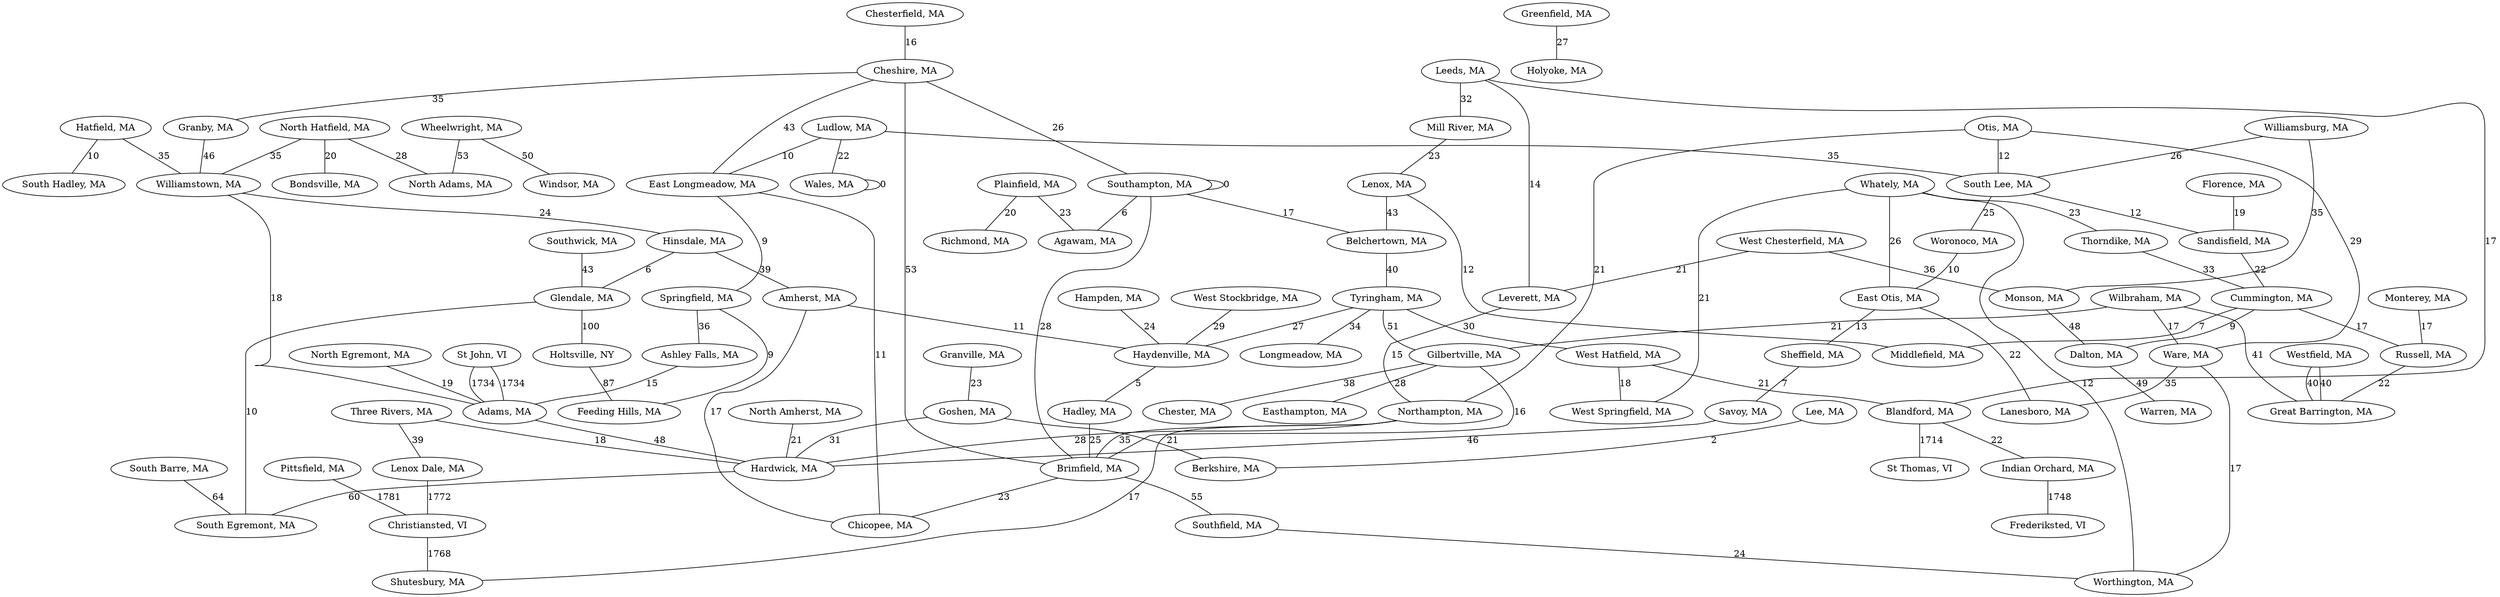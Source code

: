 graph G {
	0 [label="Holtsville, NY"]
	20 [label="Feeding Hills, MA"]
	2 [label="Christiansted, VI"]
	43 [label="Shutesbury, MA"]
	3 [label="St John, VI"]
	68 [label="Adams, MA"]
	68 [label="Adams, MA"]
	7 [label="Amherst, MA"]
	29 [label="Haydenville, MA"]
	15 [label="Chicopee, MA"]
	9 [label="Belchertown, MA"]
	96 [label="Tyringham, MA"]
	10 [label="Blandford, MA"]
	66 [label="Indian Orchard, MA"]
	1 [label="St Thomas, VI"]
	12 [label="Brimfield, MA"]
	93 [label="Southfield, MA"]
	15 [label="Chicopee, MA"]
	14 [label="Chesterfield, MA"]
	72 [label="Cheshire, MA"]
	16 [label="Cummington, MA"]
	42 [label="Russell, MA"]
	82 [label="Middlefield, MA"]
	73 [label="Dalton, MA"]
	18 [label="East Longmeadow, MA"]
	15 [label="Chicopee, MA"]
	64 [label="Springfield, MA"]
	19 [label="East Otis, MA"]
	78 [label="Lanesboro, MA"]
	91 [label="Sheffield, MA"]
	21 [label="Gilbertville, MA"]
	17 [label="Easthampton, MA"]
	13 [label="Chester, MA"]
	12 [label="Brimfield, MA"]
	22 [label="Goshen, MA"]
	71 [label="Berkshire, MA"]
	27 [label="Hardwick, MA"]
	23 [label="Granby, MA"]
	98 [label="Williamstown, MA"]
	24 [label="Granville, MA"]
	22 [label="Goshen, MA"]
	25 [label="Hadley, MA"]
	12 [label="Brimfield, MA"]
	26 [label="Hampden, MA"]
	29 [label="Haydenville, MA"]
	27 [label="Hardwick, MA"]
	92 [label="South Egremont, MA"]
	28 [label="Hatfield, MA"]
	98 [label="Williamstown, MA"]
	46 [label="South Hadley, MA"]
	29 [label="Haydenville, MA"]
	25 [label="Hadley, MA"]
	32 [label="Leeds, MA"]
	33 [label="Leverett, MA"]
	83 [label="Mill River, MA"]
	10 [label="Blandford, MA"]
	33 [label="Leverett, MA"]
	37 [label="Northampton, MA"]
	34 [label="Ludlow, MA"]
	94 [label="South Lee, MA"]
	50 [label="Wales, MA"]
	18 [label="East Longmeadow, MA"]
	35 [label="Monson, MA"]
	73 [label="Dalton, MA"]
	36 [label="North Amherst, MA"]
	27 [label="Hardwick, MA"]
	37 [label="Northampton, MA"]
	12 [label="Brimfield, MA"]
	43 [label="Shutesbury, MA"]
	27 [label="Hardwick, MA"]
	38 [label="Florence, MA"]
	89 [label="Sandisfield, MA"]
	39 [label="North Hatfield, MA"]
	85 [label="North Adams, MA"]
	98 [label="Williamstown, MA"]
	11 [label="Bondsville, MA"]
	41 [label="Plainfield, MA"]
	88 [label="Richmond, MA"]
	6 [label="Agawam, MA"]
	42 [label="Russell, MA"]
	75 [label="Great Barrington, MA"]
	44 [label="Southampton, MA"]
	12 [label="Brimfield, MA"]
	6 [label="Agawam, MA"]
	44 [label="Southampton, MA"]
	9 [label="Belchertown, MA"]
	45 [label="South Barre, MA"]
	92 [label="South Egremont, MA"]
	47 [label="Southwick, MA"]
	74 [label="Glendale, MA"]
	48 [label="Thorndike, MA"]
	16 [label="Cummington, MA"]
	49 [label="Three Rivers, MA"]
	81 [label="Lenox Dale, MA"]
	27 [label="Hardwick, MA"]
	50 [label="Wales, MA"]
	50 [label="Wales, MA"]
	51 [label="Ware, MA"]
	78 [label="Lanesboro, MA"]
	63 [label="Worthington, MA"]
	53 [label="West Chesterfield, MA"]
	33 [label="Leverett, MA"]
	35 [label="Monson, MA"]
	54 [label="Westfield, MA"]
	75 [label="Great Barrington, MA"]
	75 [label="Great Barrington, MA"]
	55 [label="West Hatfield, MA"]
	10 [label="Blandford, MA"]
	56 [label="West Springfield, MA"]
	58 [label="Whately, MA"]
	19 [label="East Otis, MA"]
	63 [label="Worthington, MA"]
	56 [label="West Springfield, MA"]
	48 [label="Thorndike, MA"]
	59 [label="Wheelwright, MA"]
	99 [label="Windsor, MA"]
	85 [label="North Adams, MA"]
	60 [label="Wilbraham, MA"]
	51 [label="Ware, MA"]
	21 [label="Gilbertville, MA"]
	75 [label="Great Barrington, MA"]
	61 [label="Williamsburg, MA"]
	94 [label="South Lee, MA"]
	35 [label="Monson, MA"]
	62 [label="Woronoco, MA"]
	19 [label="East Otis, MA"]
	64 [label="Springfield, MA"]
	20 [label="Feeding Hills, MA"]
	69 [label="Ashley Falls, MA"]
	66 [label="Indian Orchard, MA"]
	4 [label="Frederiksted, VI"]
	67 [label="Pittsfield, MA"]
	2 [label="Christiansted, VI"]
	68 [label="Adams, MA"]
	27 [label="Hardwick, MA"]
	69 [label="Ashley Falls, MA"]
	68 [label="Adams, MA"]
	72 [label="Cheshire, MA"]
	18 [label="East Longmeadow, MA"]
	12 [label="Brimfield, MA"]
	44 [label="Southampton, MA"]
	23 [label="Granby, MA"]
	73 [label="Dalton, MA"]
	52 [label="Warren, MA"]
	74 [label="Glendale, MA"]
	92 [label="South Egremont, MA"]
	0 [label="Holtsville, NY"]
	76 [label="Hinsdale, MA"]
	74 [label="Glendale, MA"]
	7 [label="Amherst, MA"]
	79 [label="Lee, MA"]
	71 [label="Berkshire, MA"]
	80 [label="Lenox, MA"]
	9 [label="Belchertown, MA"]
	82 [label="Middlefield, MA"]
	81 [label="Lenox Dale, MA"]
	2 [label="Christiansted, VI"]
	83 [label="Mill River, MA"]
	80 [label="Lenox, MA"]
	84 [label="Monterey, MA"]
	42 [label="Russell, MA"]
	86 [label="North Egremont, MA"]
	68 [label="Adams, MA"]
	87 [label="Otis, MA"]
	37 [label="Northampton, MA"]
	51 [label="Ware, MA"]
	94 [label="South Lee, MA"]
	89 [label="Sandisfield, MA"]
	16 [label="Cummington, MA"]
	90 [label="Savoy, MA"]
	27 [label="Hardwick, MA"]
	91 [label="Sheffield, MA"]
	90 [label="Savoy, MA"]
	93 [label="Southfield, MA"]
	63 [label="Worthington, MA"]
	94 [label="South Lee, MA"]
	62 [label="Woronoco, MA"]
	89 [label="Sandisfield, MA"]
	96 [label="Tyringham, MA"]
	21 [label="Gilbertville, MA"]
	65 [label="Longmeadow, MA"]
	29 [label="Haydenville, MA"]
	55 [label="West Hatfield, MA"]
	97 [label="West Stockbridge, MA"]
	29 [label="Haydenville, MA"]
	98 [label="Williamstown, MA"]
	68 [label="Adams, MA"]
	76 [label="Hinsdale, MA"]
	100 [label="Greenfield, MA"]
	30 [label="Holyoke, MA"]
	0--20 [weight=87, label=87]
	2--43 [weight=1768, label=1768]
	3--68 [weight=1734, label=1734]
	3--68 [weight=1734, label=1734]
	7--29 [weight=11, label=11]
	7--15 [weight=17, label=17]
	9--96 [weight=40, label=40]
	10--66 [weight=22, label=22]
	10--1 [weight=1714, label=1714]
	12--93 [weight=55, label=55]
	12--15 [weight=23, label=23]
	14--72 [weight=16, label=16]
	16--42 [weight=17, label=17]
	16--82 [weight=7, label=7]
	16--73 [weight=9, label=9]
	18--15 [weight=11, label=11]
	18--64 [weight=9, label=9]
	19--78 [weight=22, label=22]
	19--91 [weight=13, label=13]
	21--17 [weight=28, label=28]
	21--13 [weight=38, label=38]
	21--12 [weight=16, label=16]
	22--71 [weight=21, label=21]
	22--27 [weight=31, label=31]
	23--98 [weight=46, label=46]
	24--22 [weight=23, label=23]
	25--12 [weight=25, label=25]
	26--29 [weight=24, label=24]
	27--92 [weight=60, label=60]
	28--98 [weight=35, label=35]
	28--46 [weight=10, label=10]
	29--25 [weight=5, label=5]
	32--33 [weight=14, label=14]
	32--83 [weight=32, label=32]
	32--10 [weight=17, label=17]
	33--37 [weight=15, label=15]
	34--94 [weight=35, label=35]
	34--50 [weight=22, label=22]
	34--18 [weight=10, label=10]
	35--73 [weight=48, label=48]
	36--27 [weight=21, label=21]
	37--12 [weight=35, label=35]
	37--43 [weight=17, label=17]
	37--27 [weight=28, label=28]
	38--89 [weight=19, label=19]
	39--85 [weight=28, label=28]
	39--98 [weight=35, label=35]
	39--11 [weight=20, label=20]
	41--88 [weight=20, label=20]
	41--6 [weight=23, label=23]
	42--75 [weight=22, label=22]
	44--12 [weight=28, label=28]
	44--6 [weight=6, label=6]
	44--44 [weight=0, label=0]
	44--9 [weight=17, label=17]
	45--92 [weight=64, label=64]
	47--74 [weight=43, label=43]
	48--16 [weight=33, label=33]
	49--81 [weight=39, label=39]
	49--27 [weight=18, label=18]
	50--50 [weight=0, label=0]
	51--78 [weight=35, label=35]
	51--63 [weight=17, label=17]
	53--33 [weight=21, label=21]
	53--35 [weight=36, label=36]
	54--75 [weight=40, label=40]
	54--75 [weight=40, label=40]
	55--10 [weight=21, label=21]
	55--56 [weight=18, label=18]
	58--19 [weight=26, label=26]
	58--63 [weight=12, label=12]
	58--56 [weight=21, label=21]
	58--48 [weight=23, label=23]
	59--99 [weight=50, label=50]
	59--85 [weight=53, label=53]
	60--51 [weight=17, label=17]
	60--21 [weight=21, label=21]
	60--75 [weight=41, label=41]
	61--94 [weight=26, label=26]
	61--35 [weight=35, label=35]
	62--19 [weight=10, label=10]
	64--20 [weight=9, label=9]
	64--69 [weight=36, label=36]
	66--4 [weight=1748, label=1748]
	67--2 [weight=1781, label=1781]
	68--27 [weight=48, label=48]
	69--68 [weight=15, label=15]
	72--18 [weight=43, label=43]
	72--12 [weight=53, label=53]
	72--44 [weight=26, label=26]
	72--23 [weight=35, label=35]
	73--52 [weight=49, label=49]
	74--92 [weight=10, label=10]
	74--0 [weight=100, label=100]
	76--74 [weight=6, label=6]
	76--7 [weight=39, label=39]
	79--71 [weight=2, label=2]
	80--9 [weight=43, label=43]
	80--82 [weight=12, label=12]
	81--2 [weight=1772, label=1772]
	83--80 [weight=23, label=23]
	84--42 [weight=17, label=17]
	86--68 [weight=19, label=19]
	87--37 [weight=21, label=21]
	87--51 [weight=29, label=29]
	87--94 [weight=12, label=12]
	89--16 [weight=22, label=22]
	90--27 [weight=46, label=46]
	91--90 [weight=7, label=7]
	93--63 [weight=24, label=24]
	94--62 [weight=25, label=25]
	94--89 [weight=12, label=12]
	96--21 [weight=51, label=51]
	96--65 [weight=34, label=34]
	96--29 [weight=27, label=27]
	96--55 [weight=30, label=30]
	97--29 [weight=29, label=29]
	98--68 [weight=18, label=18]
	98--76 [weight=24, label=24]
	100--30 [weight=27, label=27]
}
